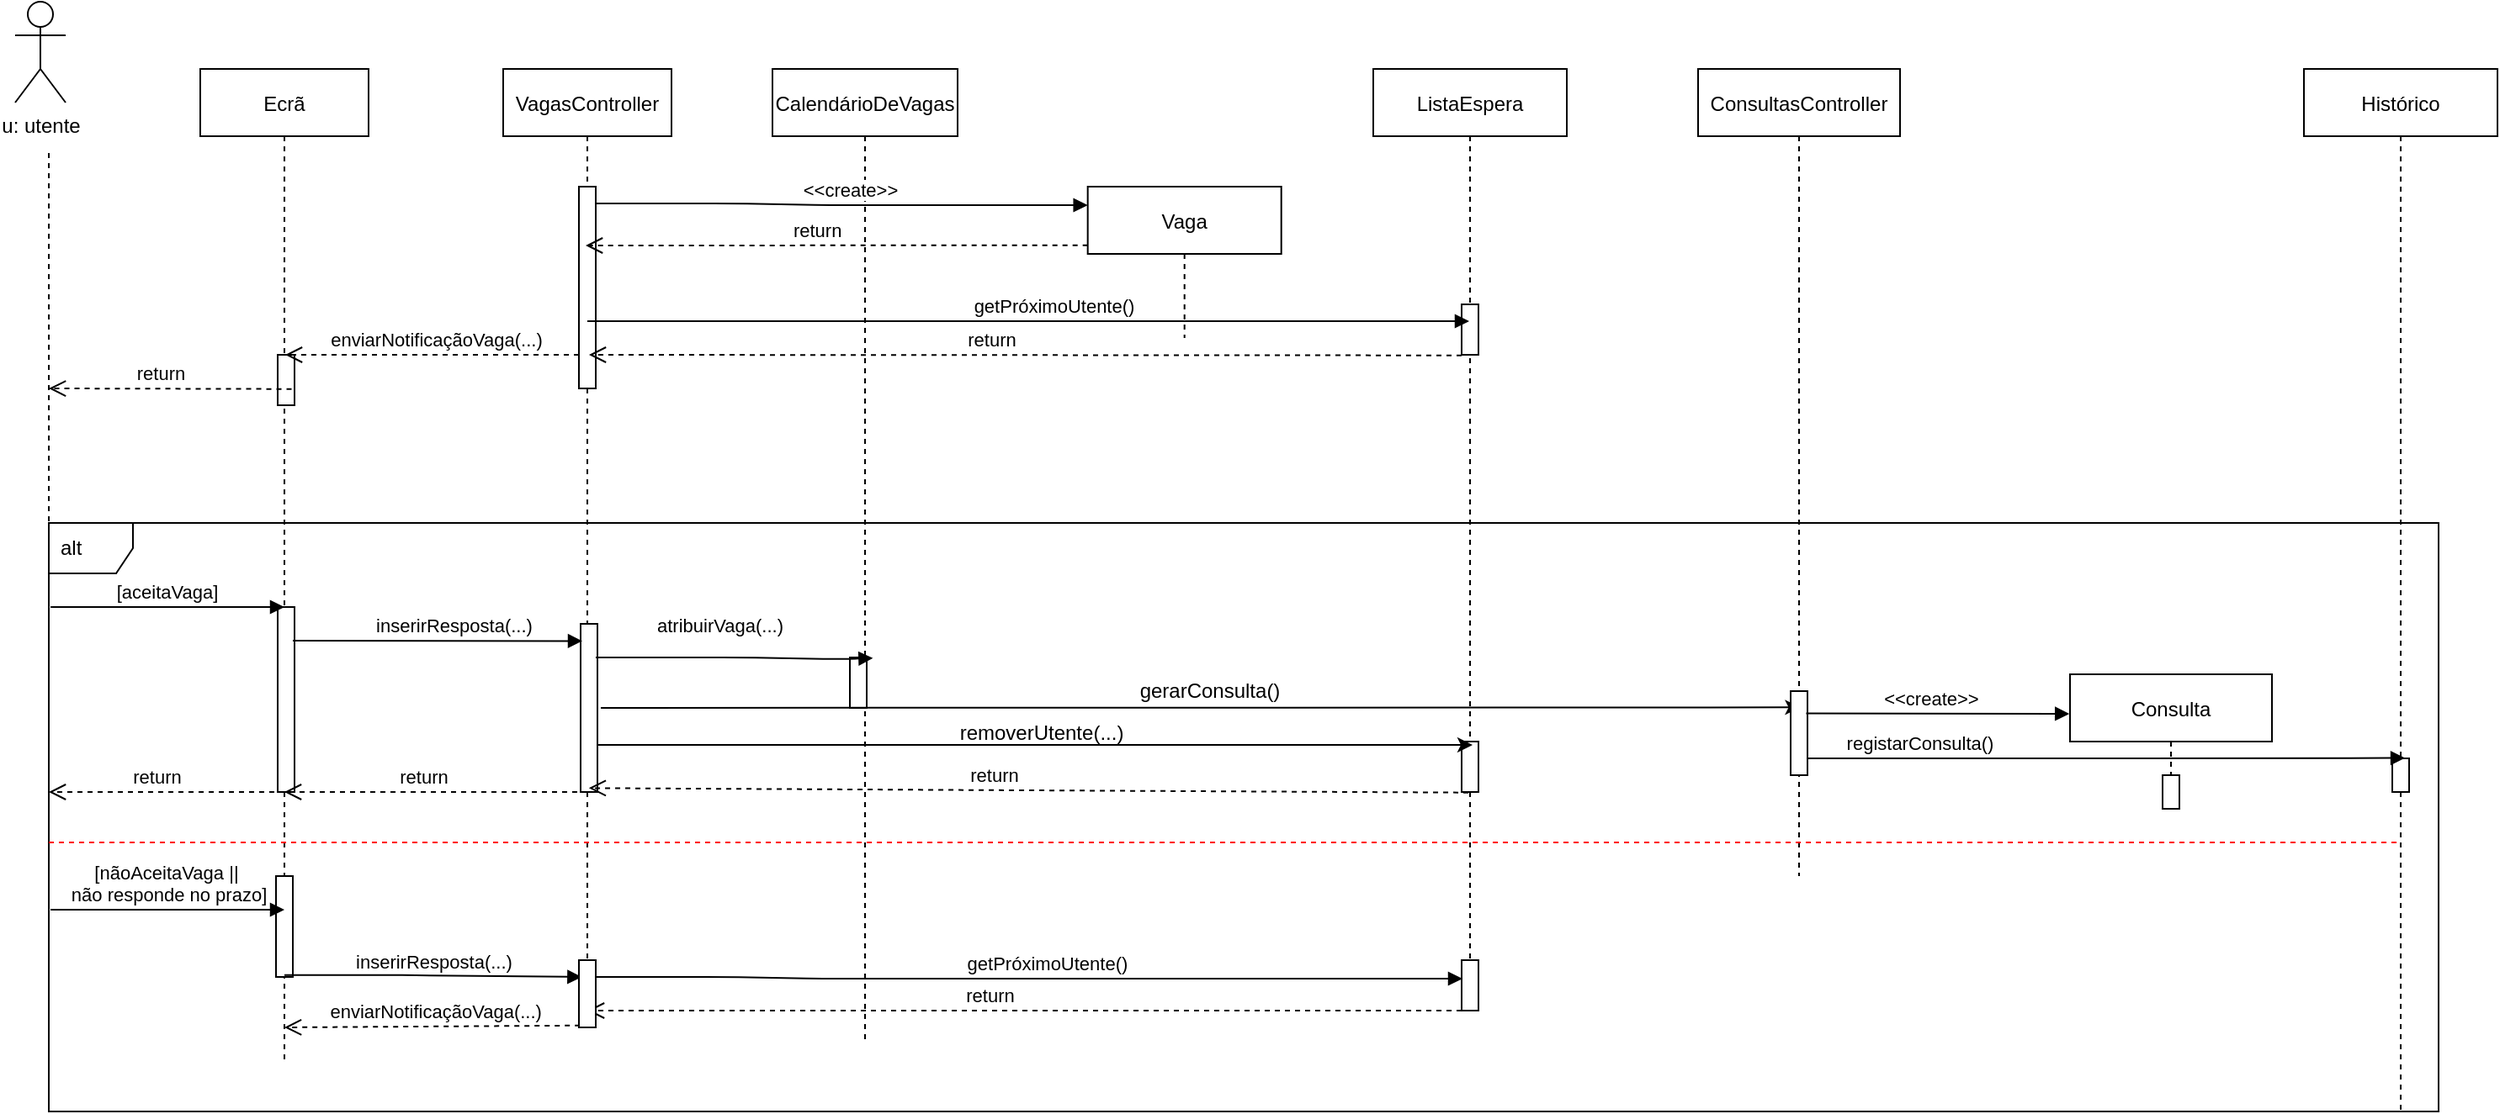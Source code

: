 <mxfile version="14.2.7" type="device"><diagram id="cKq2Jk1JhAnF6WTcEFgC" name="Page-1"><mxGraphModel dx="984" dy="393" grid="1" gridSize="10" guides="1" tooltips="1" connect="1" arrows="1" fold="1" page="1" pageScale="1" pageWidth="827" pageHeight="1169" math="0" shadow="0"><root><mxCell id="0"/><mxCell id="1" parent="0"/><mxCell id="hKyQzEgPAnd4-14UA-hU-31" value="alt" style="shape=umlFrame;whiteSpace=wrap;html=1;width=50;height=30;boundedLbl=1;verticalAlign=middle;align=left;spacingLeft=5;" parent="1" vertex="1"><mxGeometry x="40" y="350" width="1420" height="350" as="geometry"/></mxCell><mxCell id="hKyQzEgPAnd4-14UA-hU-1" value="Ecrã" style="shape=umlLifeline;perimeter=lifelinePerimeter;container=1;collapsible=0;recursiveResize=0;rounded=0;shadow=0;strokeWidth=1;" parent="1" vertex="1"><mxGeometry x="130" y="80" width="100" height="590" as="geometry"/></mxCell><mxCell id="hKyQzEgPAnd4-14UA-hU-2" value="" style="points=[];perimeter=orthogonalPerimeter;rounded=0;shadow=0;strokeWidth=1;" parent="hKyQzEgPAnd4-14UA-hU-1" vertex="1"><mxGeometry x="46" y="170" width="10" height="30" as="geometry"/></mxCell><mxCell id="hKyQzEgPAnd4-14UA-hU-5" value="" style="points=[];perimeter=orthogonalPerimeter;rounded=0;shadow=0;strokeWidth=1;" parent="hKyQzEgPAnd4-14UA-hU-1" vertex="1"><mxGeometry x="46" y="320" width="10" height="110" as="geometry"/></mxCell><mxCell id="hKyQzEgPAnd4-14UA-hU-70" value="" style="points=[];perimeter=orthogonalPerimeter;rounded=0;shadow=0;strokeWidth=1;" parent="hKyQzEgPAnd4-14UA-hU-1" vertex="1"><mxGeometry x="45" y="480" width="10" height="60" as="geometry"/></mxCell><mxCell id="hKyQzEgPAnd4-14UA-hU-6" value="VagasController" style="shape=umlLifeline;perimeter=lifelinePerimeter;container=1;collapsible=0;recursiveResize=0;rounded=0;shadow=0;strokeWidth=1;" parent="1" vertex="1"><mxGeometry x="310" y="80" width="100" height="540" as="geometry"/></mxCell><mxCell id="hKyQzEgPAnd4-14UA-hU-8" value="" style="points=[];perimeter=orthogonalPerimeter;rounded=0;shadow=0;strokeWidth=1;" parent="hKyQzEgPAnd4-14UA-hU-6" vertex="1"><mxGeometry x="46" y="330" width="10" height="100" as="geometry"/></mxCell><mxCell id="hKyQzEgPAnd4-14UA-hU-11" value="u: utente" style="shape=umlActor;verticalLabelPosition=bottom;verticalAlign=top;html=1;" parent="1" vertex="1"><mxGeometry x="20" y="40" width="30" height="60" as="geometry"/></mxCell><mxCell id="hKyQzEgPAnd4-14UA-hU-12" value="CalendárioDeVagas" style="shape=umlLifeline;perimeter=lifelinePerimeter;container=1;collapsible=0;recursiveResize=0;rounded=0;shadow=0;strokeWidth=1;" parent="1" vertex="1"><mxGeometry x="470" y="80" width="110" height="580" as="geometry"/></mxCell><mxCell id="hKyQzEgPAnd4-14UA-hU-14" value="" style="points=[];perimeter=orthogonalPerimeter;rounded=0;shadow=0;strokeWidth=1;" parent="hKyQzEgPAnd4-14UA-hU-12" vertex="1"><mxGeometry x="46" y="350" width="10" height="30" as="geometry"/></mxCell><mxCell id="hKyQzEgPAnd4-14UA-hU-15" value="ListaEspera" style="shape=umlLifeline;perimeter=lifelinePerimeter;container=1;collapsible=0;recursiveResize=0;rounded=0;shadow=0;strokeWidth=1;" parent="1" vertex="1"><mxGeometry x="827" y="80" width="115" height="560" as="geometry"/></mxCell><mxCell id="hKyQzEgPAnd4-14UA-hU-16" value="" style="points=[];perimeter=orthogonalPerimeter;rounded=0;shadow=0;strokeWidth=1;" parent="hKyQzEgPAnd4-14UA-hU-15" vertex="1"><mxGeometry x="52.5" y="140" width="10" height="30" as="geometry"/></mxCell><mxCell id="hKyQzEgPAnd4-14UA-hU-63" value="" style="points=[];perimeter=orthogonalPerimeter;rounded=0;shadow=0;strokeWidth=1;" parent="hKyQzEgPAnd4-14UA-hU-15" vertex="1"><mxGeometry x="52.5" y="400" width="10" height="30" as="geometry"/></mxCell><mxCell id="hKyQzEgPAnd4-14UA-hU-21" value="" style="endArrow=none;html=1;dashed=1;" parent="1" edge="1"><mxGeometry width="50" height="50" relative="1" as="geometry"><mxPoint x="40" y="130" as="sourcePoint"/><mxPoint x="40" y="630" as="targetPoint"/></mxGeometry></mxCell><mxCell id="hKyQzEgPAnd4-14UA-hU-22" value="atribuirVaga(...)" style="verticalAlign=bottom;endArrow=block;shadow=0;strokeWidth=1;entryX=0.519;entryY=0.509;entryDx=0;entryDy=0;entryPerimeter=0;" parent="1" edge="1"><mxGeometry x="-0.101" y="10" relative="1" as="geometry"><mxPoint x="365" y="430" as="sourcePoint"/><mxPoint x="529.685" y="430.41" as="targetPoint"/><Array as="points"><mxPoint x="450" y="430"/><mxPoint x="510" y="431"/></Array><mxPoint as="offset"/></mxGeometry></mxCell><mxCell id="hKyQzEgPAnd4-14UA-hU-24" value="inserirResposta(...)" style="verticalAlign=bottom;endArrow=block;shadow=0;strokeWidth=1;entryX=0.1;entryY=0.11;entryDx=0;entryDy=0;entryPerimeter=0;" parent="1" edge="1"><mxGeometry x="0.116" relative="1" as="geometry"><mxPoint x="185" y="420.0" as="sourcePoint"/><mxPoint x="357" y="420.2" as="targetPoint"/><mxPoint as="offset"/></mxGeometry></mxCell><mxCell id="hKyQzEgPAnd4-14UA-hU-25" value="[aceitaVaga]" style="verticalAlign=bottom;endArrow=block;shadow=0;strokeWidth=1;entryX=0.4;entryY=0;entryDx=0;entryDy=0;entryPerimeter=0;" parent="1" target="hKyQzEgPAnd4-14UA-hU-5" edge="1"><mxGeometry relative="1" as="geometry"><mxPoint x="41" y="400.0" as="sourcePoint"/><mxPoint x="171" y="420" as="targetPoint"/></mxGeometry></mxCell><mxCell id="hKyQzEgPAnd4-14UA-hU-28" value="gerarConsulta()" style="text;html=1;strokeColor=none;fillColor=none;align=center;verticalAlign=middle;whiteSpace=wrap;rounded=0;" parent="1" vertex="1"><mxGeometry x="710" y="440" width="40" height="20" as="geometry"/></mxCell><mxCell id="hKyQzEgPAnd4-14UA-hU-29" value="enviarNotificaçãoVaga(...)" style="verticalAlign=bottom;endArrow=open;dashed=1;endSize=8;shadow=0;strokeWidth=1;entryX=1.412;entryY=0.238;entryDx=0;entryDy=0;entryPerimeter=0;" parent="1" edge="1"><mxGeometry x="-0.029" relative="1" as="geometry"><mxPoint x="180.5" y="250.0" as="targetPoint"/><mxPoint x="355" y="250.0" as="sourcePoint"/><Array as="points"/><mxPoint as="offset"/></mxGeometry></mxCell><mxCell id="hKyQzEgPAnd4-14UA-hU-35" value="Vaga" style="shape=umlLifeline;perimeter=lifelinePerimeter;container=1;collapsible=0;recursiveResize=0;rounded=0;shadow=0;strokeWidth=1;" parent="1" vertex="1"><mxGeometry x="657.34" y="150" width="115" height="90" as="geometry"/></mxCell><mxCell id="hKyQzEgPAnd4-14UA-hU-36" value="&lt;&lt;create&gt;&gt;" style="verticalAlign=bottom;endArrow=block;shadow=0;strokeWidth=1;" parent="1" edge="1"><mxGeometry x="0.052" relative="1" as="geometry"><mxPoint x="360.0" y="160.0" as="sourcePoint"/><mxPoint x="657.34" y="161" as="targetPoint"/><Array as="points"><mxPoint x="445" y="160"/><mxPoint x="505" y="161"/></Array><mxPoint as="offset"/></mxGeometry></mxCell><mxCell id="hKyQzEgPAnd4-14UA-hU-38" value="" style="points=[];perimeter=orthogonalPerimeter;rounded=0;shadow=0;strokeWidth=1;" parent="1" vertex="1"><mxGeometry x="355" y="150" width="10" height="120" as="geometry"/></mxCell><mxCell id="hKyQzEgPAnd4-14UA-hU-40" value="getPróximoUtente()" style="verticalAlign=bottom;endArrow=block;shadow=0;strokeWidth=1;" parent="1" target="hKyQzEgPAnd4-14UA-hU-15" edge="1"><mxGeometry x="0.06" relative="1" as="geometry"><mxPoint x="360" y="230" as="sourcePoint"/><mxPoint x="662.34" y="221" as="targetPoint"/><Array as="points"><mxPoint x="450" y="230"/><mxPoint x="510" y="230"/></Array><mxPoint as="offset"/></mxGeometry></mxCell><mxCell id="hKyQzEgPAnd4-14UA-hU-41" value="return" style="verticalAlign=bottom;endArrow=open;dashed=1;endSize=8;shadow=0;strokeWidth=1;" parent="1" edge="1"><mxGeometry x="0.077" relative="1" as="geometry"><mxPoint x="360.98" y="250" as="targetPoint"/><mxPoint x="879.5" y="250.35" as="sourcePoint"/><Array as="points"/><mxPoint as="offset"/></mxGeometry></mxCell><mxCell id="hKyQzEgPAnd4-14UA-hU-52" style="edgeStyle=orthogonalEdgeStyle;rounded=0;orthogonalLoop=1;jettySize=auto;html=1;entryX=0.506;entryY=0.791;entryDx=0;entryDy=0;entryPerimeter=0;" parent="1" target="hKyQzEgPAnd4-14UA-hU-57" edge="1"><mxGeometry relative="1" as="geometry"><mxPoint x="839.5" y="460" as="targetPoint"/><Array as="points"><mxPoint x="368" y="460"/><mxPoint x="693" y="460"/></Array><mxPoint x="368" y="460" as="sourcePoint"/></mxGeometry></mxCell><mxCell id="hKyQzEgPAnd4-14UA-hU-55" value="Histórico" style="shape=umlLifeline;perimeter=lifelinePerimeter;container=1;collapsible=0;recursiveResize=0;rounded=0;shadow=0;strokeWidth=1;" parent="1" vertex="1"><mxGeometry x="1380" y="80" width="115" height="620" as="geometry"/></mxCell><mxCell id="hKyQzEgPAnd4-14UA-hU-57" value="ConsultasController" style="shape=umlLifeline;perimeter=lifelinePerimeter;container=1;collapsible=0;recursiveResize=0;rounded=0;shadow=0;strokeWidth=1;" parent="1" vertex="1"><mxGeometry x="1020" y="80" width="120" height="480" as="geometry"/></mxCell><mxCell id="hKyQzEgPAnd4-14UA-hU-59" value="Consulta" style="shape=umlLifeline;perimeter=lifelinePerimeter;container=1;collapsible=0;recursiveResize=0;rounded=0;shadow=0;strokeWidth=1;" parent="1" vertex="1"><mxGeometry x="1241" y="440" width="120" height="70" as="geometry"/></mxCell><mxCell id="hKyQzEgPAnd4-14UA-hU-45" value="" style="points=[];perimeter=orthogonalPerimeter;rounded=0;shadow=0;strokeWidth=1;" parent="1" vertex="1"><mxGeometry x="1432.5" y="490" width="10" height="20" as="geometry"/></mxCell><mxCell id="hKyQzEgPAnd4-14UA-hU-46" value="registarConsulta()" style="verticalAlign=bottom;endArrow=block;shadow=0;strokeWidth=1;entryX=0.522;entryY=0.692;entryDx=0;entryDy=0;entryPerimeter=0;" parent="1" edge="1"><mxGeometry x="-0.623" relative="1" as="geometry"><mxPoint x="1085" y="490" as="sourcePoint"/><mxPoint x="1440.03" y="489.8" as="targetPoint"/><Array as="points"><mxPoint x="1250" y="490"/></Array><mxPoint as="offset"/></mxGeometry></mxCell><mxCell id="hKyQzEgPAnd4-14UA-hU-51" value="" style="points=[];perimeter=orthogonalPerimeter;rounded=0;shadow=0;strokeWidth=1;" parent="1" vertex="1"><mxGeometry x="1075" y="450" width="10" height="50" as="geometry"/></mxCell><mxCell id="hKyQzEgPAnd4-14UA-hU-54" value="&lt;&lt;create&gt;&gt;" style="verticalAlign=bottom;endArrow=block;shadow=0;strokeWidth=1;exitX=0.922;exitY=0.265;exitDx=0;exitDy=0;exitPerimeter=0;entryX=0.005;entryY=0.1;entryDx=0;entryDy=0;entryPerimeter=0;" parent="1" source="hKyQzEgPAnd4-14UA-hU-51" edge="1"><mxGeometry x="-0.045" relative="1" as="geometry"><mxPoint x="1046.66" y="460" as="sourcePoint"/><mxPoint x="1240.6" y="463.5" as="targetPoint"/><Array as="points"/><mxPoint as="offset"/></mxGeometry></mxCell><mxCell id="hKyQzEgPAnd4-14UA-hU-61" style="edgeStyle=orthogonalEdgeStyle;rounded=0;orthogonalLoop=1;jettySize=auto;html=1;" parent="1" source="hKyQzEgPAnd4-14UA-hU-8" edge="1"><mxGeometry relative="1" as="geometry"><mxPoint x="886" y="482" as="targetPoint"/><Array as="points"><mxPoint x="860" y="482"/><mxPoint x="860" y="482"/></Array></mxGeometry></mxCell><mxCell id="hKyQzEgPAnd4-14UA-hU-62" value="removerUtente(...)" style="text;html=1;strokeColor=none;fillColor=none;align=center;verticalAlign=middle;whiteSpace=wrap;rounded=0;" parent="1" vertex="1"><mxGeometry x="610" y="465" width="40" height="20" as="geometry"/></mxCell><mxCell id="hKyQzEgPAnd4-14UA-hU-64" value="return" style="verticalAlign=bottom;endArrow=open;dashed=1;endSize=8;shadow=0;strokeWidth=1;entryX=0.509;entryY=0.792;entryDx=0;entryDy=0;entryPerimeter=0;" parent="1" target="hKyQzEgPAnd4-14UA-hU-6" edge="1"><mxGeometry x="0.077" relative="1" as="geometry"><mxPoint x="365" y="510" as="targetPoint"/><mxPoint x="883.52" y="510.35" as="sourcePoint"/><Array as="points"/><mxPoint as="offset"/></mxGeometry></mxCell><mxCell id="hKyQzEgPAnd4-14UA-hU-65" value="return" style="verticalAlign=bottom;endArrow=open;dashed=1;endSize=8;shadow=0;strokeWidth=1;" parent="1" edge="1"><mxGeometry x="0.077" relative="1" as="geometry"><mxPoint x="180" y="510" as="targetPoint"/><mxPoint x="360" y="510" as="sourcePoint"/><Array as="points"/><mxPoint as="offset"/></mxGeometry></mxCell><mxCell id="hKyQzEgPAnd4-14UA-hU-67" value="" style="endArrow=none;dashed=1;html=1;strokeColor=#FF0000;" parent="1" target="hKyQzEgPAnd4-14UA-hU-55" edge="1"><mxGeometry width="50" height="50" relative="1" as="geometry"><mxPoint x="40" y="540" as="sourcePoint"/><mxPoint x="1389" y="540" as="targetPoint"/></mxGeometry></mxCell><mxCell id="hKyQzEgPAnd4-14UA-hU-68" value="[nãoAceitaVaga ||&#10; não responde no prazo]" style="verticalAlign=bottom;endArrow=block;shadow=0;strokeWidth=1;entryX=0.4;entryY=0;entryDx=0;entryDy=0;entryPerimeter=0;" parent="1" edge="1"><mxGeometry x="-0.007" relative="1" as="geometry"><mxPoint x="41" y="580.0" as="sourcePoint"/><mxPoint x="180.0" y="580.0" as="targetPoint"/><mxPoint as="offset"/></mxGeometry></mxCell><mxCell id="hKyQzEgPAnd4-14UA-hU-69" value="inserirResposta(...)" style="verticalAlign=bottom;endArrow=block;shadow=0;strokeWidth=1;entryX=0.167;entryY=0.25;entryDx=0;entryDy=0;entryPerimeter=0;" parent="1" target="hKyQzEgPAnd4-14UA-hU-75" edge="1"><mxGeometry x="0.019" y="-1" relative="1" as="geometry"><mxPoint x="180" y="618.82" as="sourcePoint"/><mxPoint x="340" y="618.82" as="targetPoint"/><mxPoint x="-1" as="offset"/><Array as="points"><mxPoint x="240" y="618.82"/></Array></mxGeometry></mxCell><mxCell id="hKyQzEgPAnd4-14UA-hU-71" value="" style="points=[];perimeter=orthogonalPerimeter;rounded=0;shadow=0;strokeWidth=1;" parent="1" vertex="1"><mxGeometry x="879.5" y="610" width="10" height="30" as="geometry"/></mxCell><mxCell id="hKyQzEgPAnd4-14UA-hU-72" value="enviarNotificaçãoVaga(...)" style="verticalAlign=bottom;endArrow=open;dashed=1;endSize=8;shadow=0;strokeWidth=1;exitX=0.06;exitY=0.972;exitDx=0;exitDy=0;exitPerimeter=0;" parent="1" source="hKyQzEgPAnd4-14UA-hU-75" edge="1"><mxGeometry x="-0.029" relative="1" as="geometry"><mxPoint x="180" y="650" as="targetPoint"/><mxPoint x="345" y="650" as="sourcePoint"/><Array as="points"/><mxPoint as="offset"/></mxGeometry></mxCell><mxCell id="hKyQzEgPAnd4-14UA-hU-73" value="getPróximoUtente()" style="verticalAlign=bottom;endArrow=block;shadow=0;strokeWidth=1;" parent="1" edge="1"><mxGeometry x="0.06" relative="1" as="geometry"><mxPoint x="355" y="620" as="sourcePoint"/><mxPoint x="880" y="621" as="targetPoint"/><Array as="points"><mxPoint x="440" y="620"/><mxPoint x="500" y="621"/></Array><mxPoint as="offset"/></mxGeometry></mxCell><mxCell id="hKyQzEgPAnd4-14UA-hU-74" value="return" style="verticalAlign=bottom;endArrow=open;dashed=1;endSize=8;shadow=0;strokeWidth=1;" parent="1" source="hKyQzEgPAnd4-14UA-hU-71" edge="1"><mxGeometry x="0.077" relative="1" as="geometry"><mxPoint x="360" y="640" as="targetPoint"/><mxPoint x="868.52" y="640.35" as="sourcePoint"/><Array as="points"/><mxPoint as="offset"/></mxGeometry></mxCell><mxCell id="hKyQzEgPAnd4-14UA-hU-75" value="" style="points=[];perimeter=orthogonalPerimeter;rounded=0;shadow=0;strokeWidth=1;" parent="1" vertex="1"><mxGeometry x="355" y="610" width="10" height="40" as="geometry"/></mxCell><mxCell id="Qdd1AAvmEfMR_OcVRLf4-1" value="return" style="verticalAlign=bottom;endArrow=open;dashed=1;endSize=8;shadow=0;strokeWidth=1;" parent="1" edge="1"><mxGeometry x="0.077" relative="1" as="geometry"><mxPoint x="40" y="270" as="targetPoint"/><mxPoint x="184.26" y="270.35" as="sourcePoint"/><Array as="points"/><mxPoint as="offset"/></mxGeometry></mxCell><mxCell id="Qdd1AAvmEfMR_OcVRLf4-2" value="return" style="verticalAlign=bottom;endArrow=open;dashed=1;endSize=8;shadow=0;strokeWidth=1;" parent="1" edge="1"><mxGeometry x="0.077" relative="1" as="geometry"><mxPoint x="40" y="510" as="targetPoint"/><mxPoint x="180" y="510" as="sourcePoint"/><Array as="points"/><mxPoint as="offset"/></mxGeometry></mxCell><mxCell id="Qdd1AAvmEfMR_OcVRLf4-3" value="" style="points=[];perimeter=orthogonalPerimeter;rounded=0;shadow=0;strokeWidth=1;" parent="1" vertex="1"><mxGeometry x="1296" y="500" width="10" height="20" as="geometry"/></mxCell><mxCell id="hKyQzEgPAnd4-14UA-hU-37" value="return" style="verticalAlign=bottom;endArrow=open;dashed=1;endSize=8;shadow=0;strokeWidth=1;" parent="1" edge="1"><mxGeometry x="0.077" relative="1" as="geometry"><mxPoint x="359" y="185" as="targetPoint"/><mxPoint x="657.34" y="184.85" as="sourcePoint"/><Array as="points"/><mxPoint as="offset"/></mxGeometry></mxCell></root></mxGraphModel></diagram></mxfile>